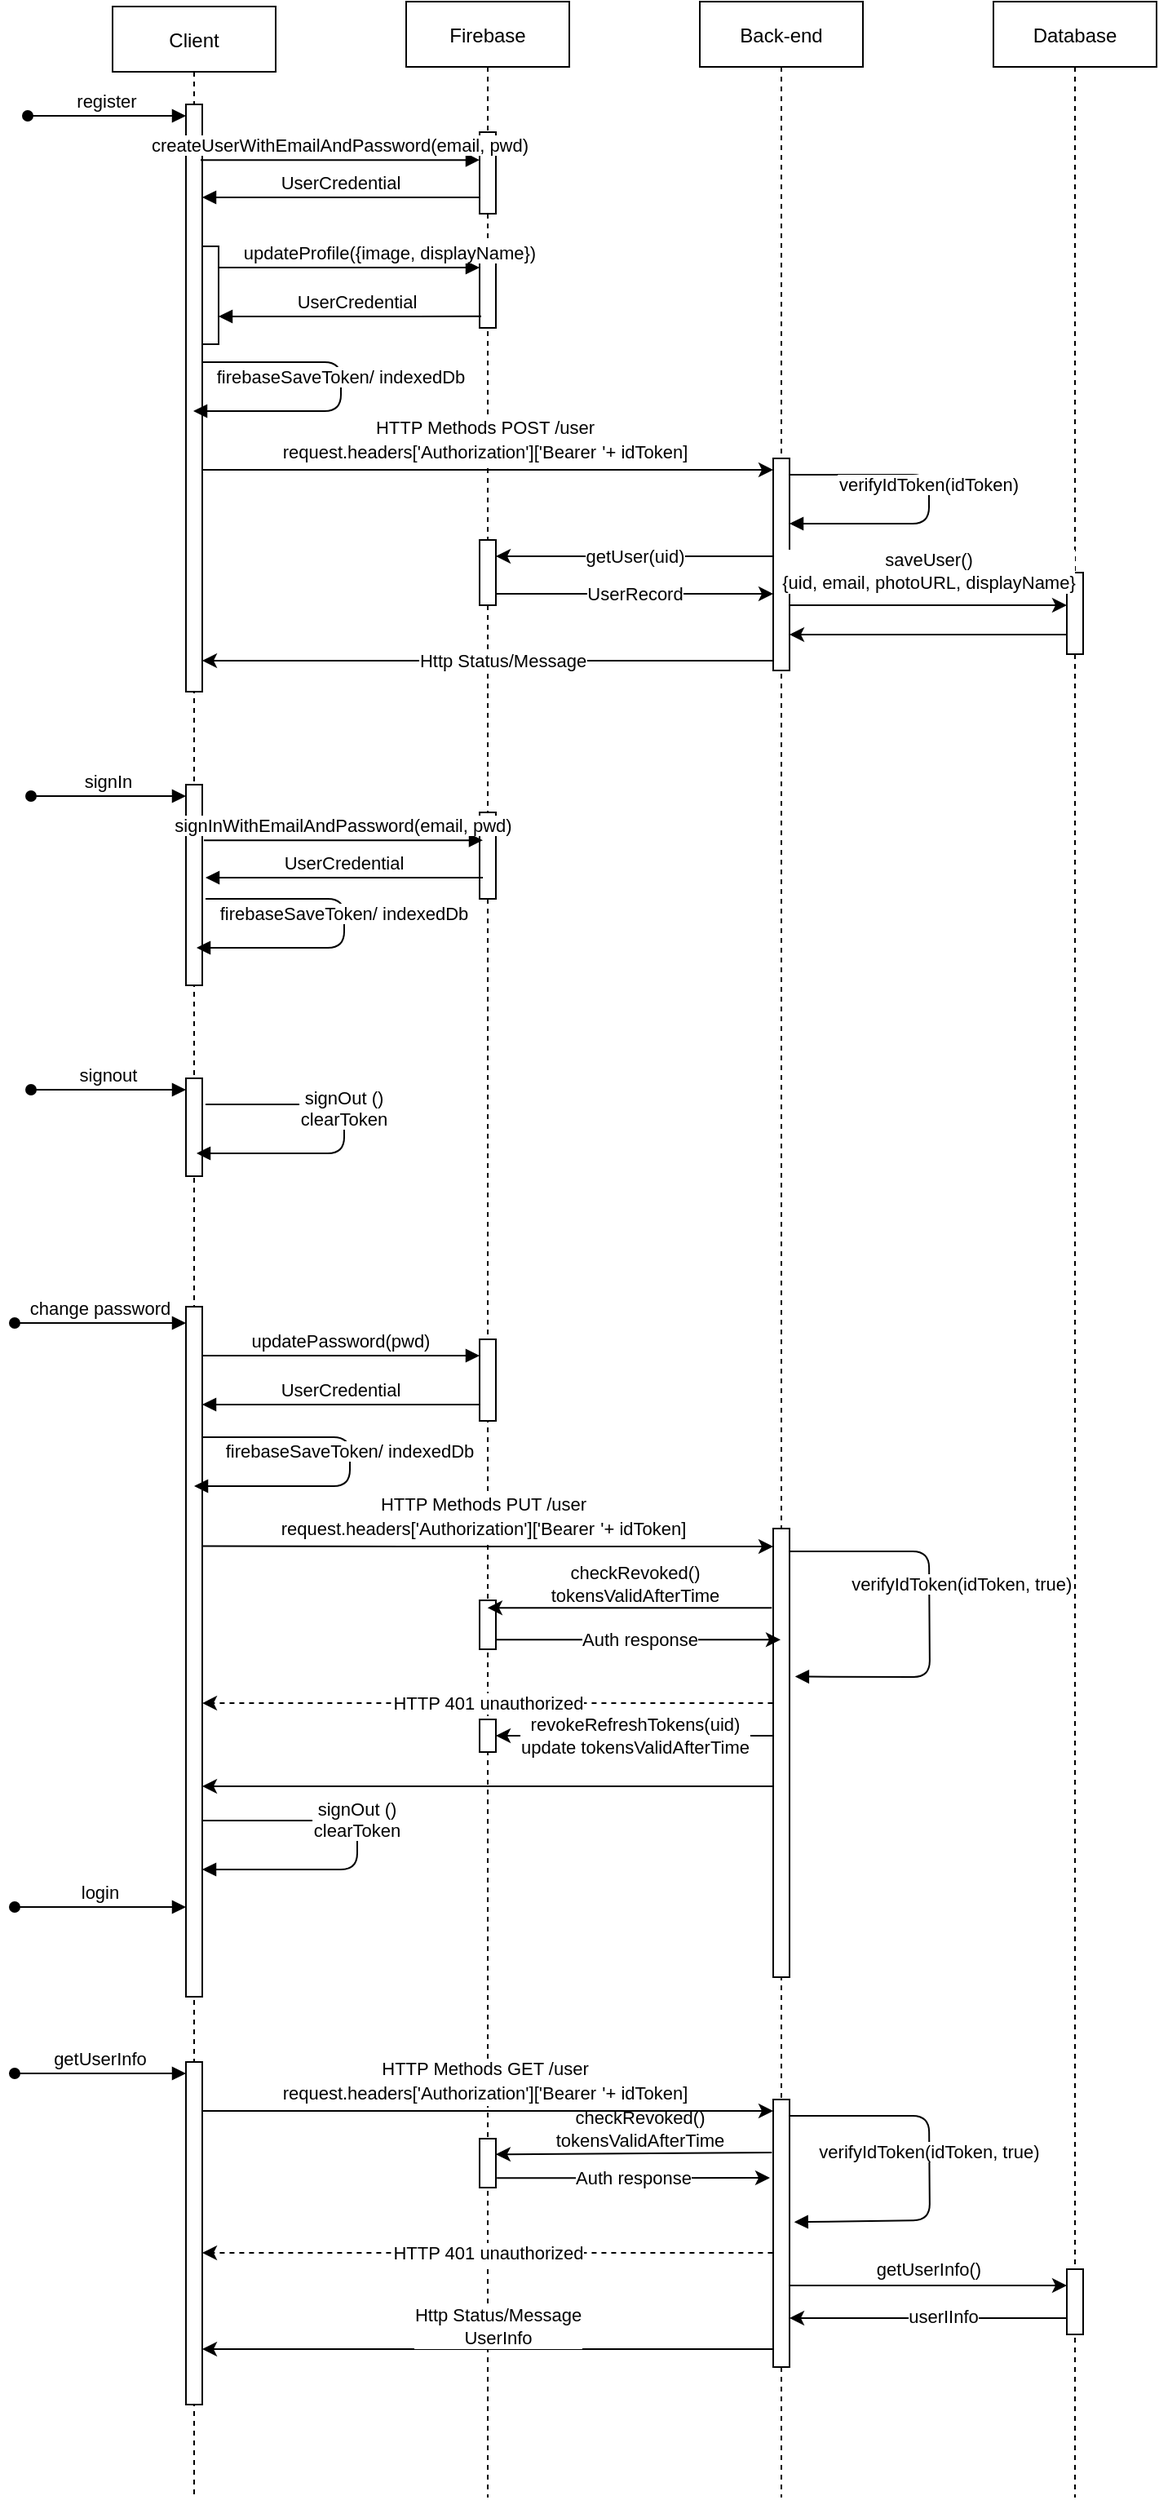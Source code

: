 <mxfile version="13.8.8" type="github">
  <diagram id="kgpKYQtTHZ0yAKxKKP6v" name="Page-1">
    <mxGraphModel dx="813" dy="435" grid="1" gridSize="10" guides="1" tooltips="1" connect="1" arrows="1" fold="1" page="1" pageScale="1" pageWidth="850" pageHeight="1100" math="0" shadow="0">
      <root>
        <mxCell id="0" />
        <mxCell id="1" parent="0" />
        <mxCell id="3nuBFxr9cyL0pnOWT2aG-1" value="Client" style="shape=umlLifeline;perimeter=lifelinePerimeter;container=1;collapsible=0;recursiveResize=0;rounded=0;shadow=0;strokeWidth=1;" parent="1" vertex="1">
          <mxGeometry x="120" y="83" width="100" height="1527" as="geometry" />
        </mxCell>
        <mxCell id="ozkosLKGaaoJHy-yNGnJ-19" value="" style="points=[];perimeter=orthogonalPerimeter;rounded=0;shadow=0;strokeWidth=1;" vertex="1" parent="3nuBFxr9cyL0pnOWT2aG-1">
          <mxGeometry x="45" y="60" width="10" height="360" as="geometry" />
        </mxCell>
        <mxCell id="ozkosLKGaaoJHy-yNGnJ-24" value="firebaseSaveToken/ indexedDb" style="verticalAlign=bottom;endArrow=block;shadow=0;strokeWidth=1;" edge="1" parent="3nuBFxr9cyL0pnOWT2aG-1">
          <mxGeometry relative="1" as="geometry">
            <mxPoint x="55" y="218" as="sourcePoint" />
            <mxPoint x="49.5" y="248" as="targetPoint" />
            <Array as="points">
              <mxPoint x="140" y="218" />
              <mxPoint x="140" y="248" />
            </Array>
          </mxGeometry>
        </mxCell>
        <mxCell id="ozkosLKGaaoJHy-yNGnJ-61" value="" style="points=[];perimeter=orthogonalPerimeter;rounded=0;shadow=0;strokeWidth=1;" vertex="1" parent="3nuBFxr9cyL0pnOWT2aG-1">
          <mxGeometry x="45" y="477" width="10" height="123" as="geometry" />
        </mxCell>
        <mxCell id="ozkosLKGaaoJHy-yNGnJ-106" value="" style="points=[];perimeter=orthogonalPerimeter;rounded=0;shadow=0;strokeWidth=1;" vertex="1" parent="3nuBFxr9cyL0pnOWT2aG-1">
          <mxGeometry x="45" y="797" width="10" height="423" as="geometry" />
        </mxCell>
        <mxCell id="ozkosLKGaaoJHy-yNGnJ-119" value="signOut ()&#xa;clearToken" style="verticalAlign=bottom;endArrow=block;shadow=0;strokeWidth=1;" edge="1" parent="3nuBFxr9cyL0pnOWT2aG-1" source="ozkosLKGaaoJHy-yNGnJ-106" target="ozkosLKGaaoJHy-yNGnJ-106">
          <mxGeometry relative="1" as="geometry">
            <mxPoint x="65" y="1112" as="sourcePoint" />
            <mxPoint x="59.5" y="1142" as="targetPoint" />
            <Array as="points">
              <mxPoint x="150" y="1112" />
              <mxPoint x="150" y="1142" />
            </Array>
          </mxGeometry>
        </mxCell>
        <mxCell id="ozkosLKGaaoJHy-yNGnJ-143" value="" style="points=[];perimeter=orthogonalPerimeter;rounded=0;shadow=0;strokeWidth=1;" vertex="1" parent="3nuBFxr9cyL0pnOWT2aG-1">
          <mxGeometry x="45" y="1260" width="10" height="210" as="geometry" />
        </mxCell>
        <mxCell id="3nuBFxr9cyL0pnOWT2aG-5" value="Firebase" style="shape=umlLifeline;perimeter=lifelinePerimeter;container=1;collapsible=0;recursiveResize=0;rounded=0;shadow=0;strokeWidth=1;" parent="1" vertex="1">
          <mxGeometry x="300" y="80" width="100" height="1530" as="geometry" />
        </mxCell>
        <mxCell id="ozkosLKGaaoJHy-yNGnJ-22" value="" style="points=[];perimeter=orthogonalPerimeter;rounded=0;shadow=0;strokeWidth=1;" vertex="1" parent="3nuBFxr9cyL0pnOWT2aG-5">
          <mxGeometry x="45" y="80" width="10" height="50" as="geometry" />
        </mxCell>
        <mxCell id="ozkosLKGaaoJHy-yNGnJ-35" value="" style="points=[];perimeter=orthogonalPerimeter;rounded=0;shadow=0;strokeWidth=1;" vertex="1" parent="3nuBFxr9cyL0pnOWT2aG-5">
          <mxGeometry x="45" y="330" width="10" height="40" as="geometry" />
        </mxCell>
        <mxCell id="ozkosLKGaaoJHy-yNGnJ-80" value="" style="points=[];perimeter=orthogonalPerimeter;rounded=0;shadow=0;strokeWidth=1;" vertex="1" parent="3nuBFxr9cyL0pnOWT2aG-5">
          <mxGeometry x="45" y="160" width="10" height="40" as="geometry" />
        </mxCell>
        <mxCell id="ozkosLKGaaoJHy-yNGnJ-114" value="" style="points=[];perimeter=orthogonalPerimeter;rounded=0;shadow=0;strokeWidth=1;" vertex="1" parent="3nuBFxr9cyL0pnOWT2aG-5">
          <mxGeometry x="45" y="980" width="10" height="30" as="geometry" />
        </mxCell>
        <mxCell id="ozkosLKGaaoJHy-yNGnJ-145" value="" style="points=[];perimeter=orthogonalPerimeter;rounded=0;shadow=0;strokeWidth=1;" vertex="1" parent="3nuBFxr9cyL0pnOWT2aG-5">
          <mxGeometry x="45" y="1310" width="10" height="30" as="geometry" />
        </mxCell>
        <mxCell id="ozkosLKGaaoJHy-yNGnJ-146" value="checkRevoked()&lt;br&gt;tokensValidAfterTime" style="endArrow=classic;html=1;exitX=-0.086;exitY=0.212;exitDx=0;exitDy=0;exitPerimeter=0;" edge="1" parent="3nuBFxr9cyL0pnOWT2aG-5">
          <mxGeometry x="-0.034" y="-15" width="50" height="50" relative="1" as="geometry">
            <mxPoint x="224.14" y="1318.56" as="sourcePoint" />
            <mxPoint x="54.929" y="1319.625" as="targetPoint" />
            <mxPoint as="offset" />
          </mxGeometry>
        </mxCell>
        <mxCell id="ozkosLKGaaoJHy-yNGnJ-1" value="Back-end" style="shape=umlLifeline;perimeter=lifelinePerimeter;container=1;collapsible=0;recursiveResize=0;rounded=0;shadow=0;strokeWidth=1;" vertex="1" parent="1">
          <mxGeometry x="480" y="80" width="100" height="1530" as="geometry" />
        </mxCell>
        <mxCell id="ozkosLKGaaoJHy-yNGnJ-26" value="" style="points=[];perimeter=orthogonalPerimeter;rounded=0;shadow=0;strokeWidth=1;" vertex="1" parent="ozkosLKGaaoJHy-yNGnJ-1">
          <mxGeometry x="45" y="280" width="10" height="130" as="geometry" />
        </mxCell>
        <mxCell id="ozkosLKGaaoJHy-yNGnJ-32" value="verifyIdToken(idToken)" style="verticalAlign=bottom;endArrow=block;shadow=0;strokeWidth=1;" edge="1" parent="ozkosLKGaaoJHy-yNGnJ-1" source="ozkosLKGaaoJHy-yNGnJ-26" target="ozkosLKGaaoJHy-yNGnJ-26">
          <mxGeometry relative="1" as="geometry">
            <mxPoint x="55.5" y="290" as="sourcePoint" />
            <mxPoint x="50" y="320" as="targetPoint" />
            <Array as="points">
              <mxPoint x="140.5" y="290" />
              <mxPoint x="140.5" y="320" />
            </Array>
          </mxGeometry>
        </mxCell>
        <mxCell id="ozkosLKGaaoJHy-yNGnJ-91" value="" style="points=[];perimeter=orthogonalPerimeter;rounded=0;shadow=0;strokeWidth=1;" vertex="1" parent="ozkosLKGaaoJHy-yNGnJ-1">
          <mxGeometry x="45" y="936" width="10" height="275" as="geometry" />
        </mxCell>
        <mxCell id="ozkosLKGaaoJHy-yNGnJ-92" value="verifyIdToken(idToken, true)" style="verticalAlign=bottom;endArrow=block;shadow=0;strokeWidth=1;entryX=1.343;entryY=0.33;entryDx=0;entryDy=0;entryPerimeter=0;" edge="1" source="ozkosLKGaaoJHy-yNGnJ-91" target="ozkosLKGaaoJHy-yNGnJ-91" parent="ozkosLKGaaoJHy-yNGnJ-1">
          <mxGeometry x="-0.149" y="-22" relative="1" as="geometry">
            <mxPoint x="-424.5" y="870" as="sourcePoint" />
            <mxPoint x="-430" y="900" as="targetPoint" />
            <Array as="points">
              <mxPoint x="140.5" y="950" />
              <mxPoint x="141" y="1027" />
            </Array>
            <mxPoint x="42" y="10" as="offset" />
          </mxGeometry>
        </mxCell>
        <mxCell id="ozkosLKGaaoJHy-yNGnJ-5" value="Database" style="shape=umlLifeline;perimeter=lifelinePerimeter;container=1;collapsible=0;recursiveResize=0;rounded=0;shadow=0;strokeWidth=1;" vertex="1" parent="1">
          <mxGeometry x="660" y="80" width="100" height="1530" as="geometry" />
        </mxCell>
        <mxCell id="ozkosLKGaaoJHy-yNGnJ-34" value="" style="points=[];perimeter=orthogonalPerimeter;rounded=0;shadow=0;strokeWidth=1;" vertex="1" parent="ozkosLKGaaoJHy-yNGnJ-5">
          <mxGeometry x="45" y="350" width="10" height="50" as="geometry" />
        </mxCell>
        <mxCell id="ozkosLKGaaoJHy-yNGnJ-135" value="" style="points=[];perimeter=orthogonalPerimeter;rounded=0;shadow=0;strokeWidth=1;" vertex="1" parent="ozkosLKGaaoJHy-yNGnJ-5">
          <mxGeometry x="45" y="1390" width="10" height="40" as="geometry" />
        </mxCell>
        <mxCell id="ozkosLKGaaoJHy-yNGnJ-20" value="register" style="verticalAlign=bottom;startArrow=oval;endArrow=block;shadow=0;strokeWidth=1;" edge="1" parent="1" target="ozkosLKGaaoJHy-yNGnJ-19">
          <mxGeometry relative="1" as="geometry">
            <mxPoint x="68" y="150" as="sourcePoint" />
            <mxPoint x="166" y="149.95" as="targetPoint" />
            <Array as="points" />
          </mxGeometry>
        </mxCell>
        <mxCell id="ozkosLKGaaoJHy-yNGnJ-21" value="createUserWithEmailAndPassword(email, pwd)" style="verticalAlign=bottom;endArrow=block;shadow=0;strokeWidth=1;exitX=0.9;exitY=0.211;exitDx=0;exitDy=0;exitPerimeter=0;" edge="1" parent="1">
          <mxGeometry relative="1" as="geometry">
            <mxPoint x="174" y="177.08" as="sourcePoint" />
            <mxPoint x="345" y="177.08" as="targetPoint" />
          </mxGeometry>
        </mxCell>
        <mxCell id="ozkosLKGaaoJHy-yNGnJ-23" value="UserCredential" style="verticalAlign=bottom;endArrow=block;shadow=0;strokeWidth=1;" edge="1" parent="1">
          <mxGeometry relative="1" as="geometry">
            <mxPoint x="345" y="200" as="sourcePoint" />
            <mxPoint x="175" y="200" as="targetPoint" />
            <Array as="points">
              <mxPoint x="290" y="200" />
            </Array>
            <mxPoint as="offset" />
          </mxGeometry>
        </mxCell>
        <mxCell id="ozkosLKGaaoJHy-yNGnJ-25" value="HTTP Methods POST /user&lt;br&gt;request.headers[&#39;Authorization&#39;][&#39;Bearer&lt;span style=&quot;background-color: transparent ; font-family: inherit ; font-style: inherit ; font-weight: inherit ; font-size: 13px ; text-align: left&quot;&gt;&amp;nbsp;&lt;/span&gt;&#39;+ idToken]" style="endArrow=classic;html=1;" edge="1" parent="1">
          <mxGeometry x="-0.014" y="18" width="50" height="50" relative="1" as="geometry">
            <mxPoint x="175" y="367" as="sourcePoint" />
            <mxPoint x="525" y="367" as="targetPoint" />
            <mxPoint as="offset" />
          </mxGeometry>
        </mxCell>
        <mxCell id="ozkosLKGaaoJHy-yNGnJ-29" value="updateProfile({image, displayName})" style="verticalAlign=bottom;endArrow=block;shadow=0;strokeWidth=1;" edge="1" parent="1">
          <mxGeometry x="0.312" relative="1" as="geometry">
            <mxPoint x="185" y="243" as="sourcePoint" />
            <mxPoint x="345" y="243" as="targetPoint" />
            <Array as="points">
              <mxPoint x="280" y="243" />
            </Array>
            <mxPoint as="offset" />
          </mxGeometry>
        </mxCell>
        <mxCell id="ozkosLKGaaoJHy-yNGnJ-30" value="UserCredential" style="verticalAlign=bottom;endArrow=block;shadow=0;strokeWidth=1;" edge="1" parent="1">
          <mxGeometry x="-0.056" relative="1" as="geometry">
            <mxPoint x="346" y="272.92" as="sourcePoint" />
            <mxPoint x="185" y="273" as="targetPoint" />
            <Array as="points">
              <mxPoint x="270" y="273" />
            </Array>
            <mxPoint as="offset" />
          </mxGeometry>
        </mxCell>
        <mxCell id="ozkosLKGaaoJHy-yNGnJ-36" value="getUser(uid)" style="endArrow=classic;html=1;" edge="1" parent="1" source="ozkosLKGaaoJHy-yNGnJ-26" target="ozkosLKGaaoJHy-yNGnJ-35">
          <mxGeometry width="50" height="50" relative="1" as="geometry">
            <mxPoint x="380" y="580" as="sourcePoint" />
            <mxPoint x="430" y="530" as="targetPoint" />
            <Array as="points">
              <mxPoint x="440" y="420" />
            </Array>
          </mxGeometry>
        </mxCell>
        <mxCell id="ozkosLKGaaoJHy-yNGnJ-37" value="UserRecord" style="endArrow=classic;html=1;" edge="1" parent="1">
          <mxGeometry width="50" height="50" relative="1" as="geometry">
            <mxPoint x="355" y="443" as="sourcePoint" />
            <mxPoint x="525" y="443" as="targetPoint" />
          </mxGeometry>
        </mxCell>
        <mxCell id="ozkosLKGaaoJHy-yNGnJ-38" value="" style="endArrow=classic;html=1;" edge="1" parent="1">
          <mxGeometry width="50" height="50" relative="1" as="geometry">
            <mxPoint x="705" y="468" as="sourcePoint" />
            <mxPoint x="535" y="468" as="targetPoint" />
          </mxGeometry>
        </mxCell>
        <mxCell id="ozkosLKGaaoJHy-yNGnJ-39" value="" style="endArrow=classic;html=1;" edge="1" parent="1">
          <mxGeometry width="50" height="50" relative="1" as="geometry">
            <mxPoint x="525" y="484" as="sourcePoint" />
            <mxPoint x="175" y="484" as="targetPoint" />
          </mxGeometry>
        </mxCell>
        <mxCell id="ozkosLKGaaoJHy-yNGnJ-120" value="Http Status/Message" style="edgeLabel;html=1;align=center;verticalAlign=middle;resizable=0;points=[];" vertex="1" connectable="0" parent="ozkosLKGaaoJHy-yNGnJ-39">
          <mxGeometry x="-0.051" relative="1" as="geometry">
            <mxPoint as="offset" />
          </mxGeometry>
        </mxCell>
        <mxCell id="ozkosLKGaaoJHy-yNGnJ-40" value="" style="points=[];perimeter=orthogonalPerimeter;rounded=0;shadow=0;strokeWidth=1;" vertex="1" parent="1">
          <mxGeometry x="175" y="230" width="10" height="60" as="geometry" />
        </mxCell>
        <mxCell id="ozkosLKGaaoJHy-yNGnJ-33" value="saveUser()&lt;br&gt;{uid, email, photoURL, displayName}" style="endArrow=classic;html=1;" edge="1" parent="1">
          <mxGeometry y="21" width="50" height="50" relative="1" as="geometry">
            <mxPoint x="535" y="450" as="sourcePoint" />
            <mxPoint x="705" y="450" as="targetPoint" />
            <mxPoint as="offset" />
          </mxGeometry>
        </mxCell>
        <mxCell id="ozkosLKGaaoJHy-yNGnJ-62" value="firebaseSaveToken/ indexedDb" style="verticalAlign=bottom;endArrow=block;shadow=0;strokeWidth=1;" edge="1" parent="1">
          <mxGeometry relative="1" as="geometry">
            <mxPoint x="177" y="630" as="sourcePoint" />
            <mxPoint x="171.5" y="660" as="targetPoint" />
            <Array as="points">
              <mxPoint x="262" y="630" />
              <mxPoint x="262" y="660" />
            </Array>
          </mxGeometry>
        </mxCell>
        <mxCell id="ozkosLKGaaoJHy-yNGnJ-63" value="" style="points=[];perimeter=orthogonalPerimeter;rounded=0;shadow=0;strokeWidth=1;" vertex="1" parent="1">
          <mxGeometry x="345" y="577" width="10" height="53" as="geometry" />
        </mxCell>
        <mxCell id="ozkosLKGaaoJHy-yNGnJ-68" value="signIn" style="verticalAlign=bottom;startArrow=oval;endArrow=block;shadow=0;strokeWidth=1;" edge="1" target="ozkosLKGaaoJHy-yNGnJ-61" parent="1">
          <mxGeometry relative="1" as="geometry">
            <mxPoint x="70" y="567" as="sourcePoint" />
            <mxPoint x="168" y="566.95" as="targetPoint" />
            <Array as="points" />
          </mxGeometry>
        </mxCell>
        <mxCell id="ozkosLKGaaoJHy-yNGnJ-69" value="signInWithEmailAndPassword(email, pwd)" style="verticalAlign=bottom;endArrow=block;shadow=0;strokeWidth=1;exitX=0.9;exitY=0.211;exitDx=0;exitDy=0;exitPerimeter=0;" edge="1" parent="1">
          <mxGeometry relative="1" as="geometry">
            <mxPoint x="176" y="594.08" as="sourcePoint" />
            <mxPoint x="347" y="594.08" as="targetPoint" />
          </mxGeometry>
        </mxCell>
        <mxCell id="ozkosLKGaaoJHy-yNGnJ-70" value="UserCredential" style="verticalAlign=bottom;endArrow=block;shadow=0;strokeWidth=1;" edge="1" parent="1">
          <mxGeometry relative="1" as="geometry">
            <mxPoint x="347" y="617" as="sourcePoint" />
            <mxPoint x="177" y="617" as="targetPoint" />
            <Array as="points">
              <mxPoint x="292" y="617" />
            </Array>
            <mxPoint as="offset" />
          </mxGeometry>
        </mxCell>
        <mxCell id="ozkosLKGaaoJHy-yNGnJ-81" value="" style="points=[];perimeter=orthogonalPerimeter;rounded=0;shadow=0;strokeWidth=1;" vertex="1" parent="1">
          <mxGeometry x="165" y="740" width="10" height="60" as="geometry" />
        </mxCell>
        <mxCell id="ozkosLKGaaoJHy-yNGnJ-82" value="signOut ()&#xa;clearToken" style="verticalAlign=bottom;endArrow=block;shadow=0;strokeWidth=1;" edge="1" parent="1">
          <mxGeometry relative="1" as="geometry">
            <mxPoint x="177" y="756" as="sourcePoint" />
            <mxPoint x="171.5" y="786" as="targetPoint" />
            <Array as="points">
              <mxPoint x="262" y="756" />
              <mxPoint x="262" y="786" />
            </Array>
          </mxGeometry>
        </mxCell>
        <mxCell id="ozkosLKGaaoJHy-yNGnJ-84" value="signout" style="verticalAlign=bottom;startArrow=oval;endArrow=block;shadow=0;strokeWidth=1;" edge="1" target="ozkosLKGaaoJHy-yNGnJ-81" parent="1">
          <mxGeometry relative="1" as="geometry">
            <mxPoint x="70" y="747" as="sourcePoint" />
            <mxPoint x="168" y="746.95" as="targetPoint" />
            <Array as="points" />
          </mxGeometry>
        </mxCell>
        <mxCell id="ozkosLKGaaoJHy-yNGnJ-88" value="" style="points=[];perimeter=orthogonalPerimeter;rounded=0;shadow=0;strokeWidth=1;" vertex="1" parent="1">
          <mxGeometry x="345" y="900" width="10" height="50" as="geometry" />
        </mxCell>
        <mxCell id="ozkosLKGaaoJHy-yNGnJ-89" value="" style="points=[];perimeter=orthogonalPerimeter;rounded=0;shadow=0;strokeWidth=1;" vertex="1" parent="1">
          <mxGeometry x="345" y="1133" width="10" height="20" as="geometry" />
        </mxCell>
        <mxCell id="ozkosLKGaaoJHy-yNGnJ-94" value="change password" style="verticalAlign=bottom;startArrow=oval;endArrow=block;shadow=0;strokeWidth=1;" edge="1" parent="1" target="ozkosLKGaaoJHy-yNGnJ-106">
          <mxGeometry relative="1" as="geometry">
            <mxPoint x="60" y="890" as="sourcePoint" />
            <mxPoint x="169.5" y="890" as="targetPoint" />
            <Array as="points" />
          </mxGeometry>
        </mxCell>
        <mxCell id="ozkosLKGaaoJHy-yNGnJ-95" value="updatePassword(pwd)" style="verticalAlign=bottom;endArrow=block;shadow=0;strokeWidth=1;" edge="1" parent="1" target="ozkosLKGaaoJHy-yNGnJ-88">
          <mxGeometry relative="1" as="geometry">
            <mxPoint x="175" y="910" as="sourcePoint" />
            <mxPoint x="337" y="910" as="targetPoint" />
          </mxGeometry>
        </mxCell>
        <mxCell id="ozkosLKGaaoJHy-yNGnJ-96" value="UserCredential" style="verticalAlign=bottom;endArrow=block;shadow=0;strokeWidth=1;" edge="1" parent="1" source="ozkosLKGaaoJHy-yNGnJ-88" target="ozkosLKGaaoJHy-yNGnJ-106">
          <mxGeometry relative="1" as="geometry">
            <mxPoint x="337" y="940" as="sourcePoint" />
            <mxPoint x="167" y="940" as="targetPoint" />
            <Array as="points">
              <mxPoint x="282" y="940" />
            </Array>
            <mxPoint as="offset" />
          </mxGeometry>
        </mxCell>
        <mxCell id="ozkosLKGaaoJHy-yNGnJ-97" value="HTTP Methods PUT /user&lt;br&gt;request.headers[&#39;Authorization&#39;][&#39;Bearer&lt;span style=&quot;background-color: transparent ; font-family: inherit ; font-style: inherit ; font-weight: inherit ; font-size: 13px ; text-align: left&quot;&gt;&amp;nbsp;&lt;/span&gt;&#39;+ idToken]" style="endArrow=classic;html=1;" edge="1" parent="1">
          <mxGeometry x="-0.014" y="18" width="50" height="50" relative="1" as="geometry">
            <mxPoint x="175" y="1026.72" as="sourcePoint" />
            <mxPoint x="525" y="1027" as="targetPoint" />
            <Array as="points">
              <mxPoint x="310" y="1027" />
            </Array>
            <mxPoint as="offset" />
          </mxGeometry>
        </mxCell>
        <mxCell id="ozkosLKGaaoJHy-yNGnJ-100" value="revokeRefreshTokens(uid)&lt;br&gt;update tokensValidAfterTime" style="endArrow=classic;html=1;" edge="1" target="ozkosLKGaaoJHy-yNGnJ-89" parent="1">
          <mxGeometry width="50" height="50" relative="1" as="geometry">
            <mxPoint x="525" y="1143" as="sourcePoint" />
            <mxPoint x="430" y="1253" as="targetPoint" />
            <Array as="points">
              <mxPoint x="440" y="1143" />
            </Array>
          </mxGeometry>
        </mxCell>
        <mxCell id="ozkosLKGaaoJHy-yNGnJ-107" value="firebaseSaveToken/ indexedDb" style="verticalAlign=bottom;endArrow=block;shadow=0;strokeWidth=1;" edge="1" parent="1" source="ozkosLKGaaoJHy-yNGnJ-106">
          <mxGeometry relative="1" as="geometry">
            <mxPoint x="180.5" y="960" as="sourcePoint" />
            <mxPoint x="170" y="990" as="targetPoint" />
            <Array as="points">
              <mxPoint x="265.5" y="960" />
              <mxPoint x="265.5" y="990" />
            </Array>
          </mxGeometry>
        </mxCell>
        <mxCell id="ozkosLKGaaoJHy-yNGnJ-111" value="HTTP 401 unauthorized" style="endArrow=classic;html=1;exitX=-0.029;exitY=0.477;exitDx=0;exitDy=0;exitPerimeter=0;dashed=1;" edge="1" parent="1">
          <mxGeometry width="50" height="50" relative="1" as="geometry">
            <mxPoint x="524.71" y="1123.01" as="sourcePoint" />
            <mxPoint x="175" y="1123.01" as="targetPoint" />
          </mxGeometry>
        </mxCell>
        <mxCell id="ozkosLKGaaoJHy-yNGnJ-112" value="" style="endArrow=classic;html=1;" edge="1" parent="1">
          <mxGeometry width="50" height="50" relative="1" as="geometry">
            <mxPoint x="525" y="1174" as="sourcePoint" />
            <mxPoint x="175" y="1174" as="targetPoint" />
          </mxGeometry>
        </mxCell>
        <mxCell id="ozkosLKGaaoJHy-yNGnJ-113" value="checkRevoked()&lt;br&gt;tokensValidAfterTime" style="endArrow=classic;html=1;exitX=-0.086;exitY=0.195;exitDx=0;exitDy=0;exitPerimeter=0;" edge="1" parent="1">
          <mxGeometry x="-0.034" y="-15" width="50" height="50" relative="1" as="geometry">
            <mxPoint x="524.14" y="1064.625" as="sourcePoint" />
            <mxPoint x="349.929" y="1064.625" as="targetPoint" />
            <mxPoint as="offset" />
          </mxGeometry>
        </mxCell>
        <mxCell id="ozkosLKGaaoJHy-yNGnJ-115" value="Auth response" style="endArrow=classic;html=1;exitX=1;exitY=0.738;exitDx=0;exitDy=0;exitPerimeter=0;" edge="1" parent="1">
          <mxGeometry width="50" height="50" relative="1" as="geometry">
            <mxPoint x="355" y="1084.14" as="sourcePoint" />
            <mxPoint x="529.5" y="1084.14" as="targetPoint" />
          </mxGeometry>
        </mxCell>
        <mxCell id="ozkosLKGaaoJHy-yNGnJ-118" value="login" style="verticalAlign=bottom;startArrow=oval;endArrow=block;shadow=0;strokeWidth=1;" edge="1" parent="1">
          <mxGeometry relative="1" as="geometry">
            <mxPoint x="60" y="1248" as="sourcePoint" />
            <mxPoint x="165" y="1248" as="targetPoint" />
            <Array as="points" />
          </mxGeometry>
        </mxCell>
        <mxCell id="ozkosLKGaaoJHy-yNGnJ-133" value="" style="points=[];perimeter=orthogonalPerimeter;rounded=0;shadow=0;strokeWidth=1;" vertex="1" parent="1">
          <mxGeometry x="525" y="1366" width="10" height="164" as="geometry" />
        </mxCell>
        <mxCell id="ozkosLKGaaoJHy-yNGnJ-134" value="verifyIdToken(idToken, true)" style="verticalAlign=bottom;endArrow=block;shadow=0;strokeWidth=1;entryX=1.286;entryY=0.458;entryDx=0;entryDy=0;entryPerimeter=0;" edge="1" source="ozkosLKGaaoJHy-yNGnJ-133" target="ozkosLKGaaoJHy-yNGnJ-133" parent="1">
          <mxGeometry relative="1" as="geometry">
            <mxPoint x="55.5" y="1296" as="sourcePoint" />
            <mxPoint x="50" y="1326" as="targetPoint" />
            <Array as="points">
              <mxPoint x="620.5" y="1376" />
              <mxPoint x="621" y="1440" />
            </Array>
          </mxGeometry>
        </mxCell>
        <mxCell id="ozkosLKGaaoJHy-yNGnJ-136" value="HTTP Methods GET /user&lt;br&gt;request.headers[&#39;Authorization&#39;][&#39;Bearer&lt;span style=&quot;background-color: transparent ; font-family: inherit ; font-style: inherit ; font-weight: inherit ; font-size: 13px ; text-align: left&quot;&gt;&amp;nbsp;&lt;/span&gt;&#39;+ idToken]" style="endArrow=classic;html=1;" edge="1" parent="1">
          <mxGeometry x="-0.014" y="18" width="50" height="50" relative="1" as="geometry">
            <mxPoint x="175" y="1373" as="sourcePoint" />
            <mxPoint x="525" y="1373" as="targetPoint" />
            <mxPoint as="offset" />
          </mxGeometry>
        </mxCell>
        <mxCell id="ozkosLKGaaoJHy-yNGnJ-139" value="" style="endArrow=classic;html=1;" edge="1" parent="1">
          <mxGeometry width="50" height="50" relative="1" as="geometry">
            <mxPoint x="705" y="1500" as="sourcePoint" />
            <mxPoint x="535" y="1500" as="targetPoint" />
          </mxGeometry>
        </mxCell>
        <mxCell id="ozkosLKGaaoJHy-yNGnJ-149" value="userIInfo" style="edgeLabel;html=1;align=center;verticalAlign=middle;resizable=0;points=[];" vertex="1" connectable="0" parent="ozkosLKGaaoJHy-yNGnJ-139">
          <mxGeometry x="-0.102" y="-1" relative="1" as="geometry">
            <mxPoint as="offset" />
          </mxGeometry>
        </mxCell>
        <mxCell id="ozkosLKGaaoJHy-yNGnJ-140" value="" style="endArrow=classic;html=1;" edge="1" parent="1">
          <mxGeometry width="50" height="50" relative="1" as="geometry">
            <mxPoint x="525" y="1519" as="sourcePoint" />
            <mxPoint x="175" y="1519" as="targetPoint" />
          </mxGeometry>
        </mxCell>
        <mxCell id="ozkosLKGaaoJHy-yNGnJ-141" value="Http Status/Message&lt;br&gt;UserInfo" style="edgeLabel;html=1;align=center;verticalAlign=middle;resizable=0;points=[];" vertex="1" connectable="0" parent="ozkosLKGaaoJHy-yNGnJ-140">
          <mxGeometry x="-0.051" relative="1" as="geometry">
            <mxPoint x="-3.71" y="-14" as="offset" />
          </mxGeometry>
        </mxCell>
        <mxCell id="ozkosLKGaaoJHy-yNGnJ-142" value="getUserInfo()" style="endArrow=classic;html=1;" edge="1" parent="1">
          <mxGeometry y="10" width="50" height="50" relative="1" as="geometry">
            <mxPoint x="535" y="1480" as="sourcePoint" />
            <mxPoint x="705" y="1480" as="targetPoint" />
            <mxPoint as="offset" />
          </mxGeometry>
        </mxCell>
        <mxCell id="ozkosLKGaaoJHy-yNGnJ-144" value="getUserInfo" style="verticalAlign=bottom;startArrow=oval;endArrow=block;shadow=0;strokeWidth=1;" edge="1" parent="1">
          <mxGeometry relative="1" as="geometry">
            <mxPoint x="60" y="1350" as="sourcePoint" />
            <mxPoint x="165" y="1350" as="targetPoint" />
            <Array as="points" />
          </mxGeometry>
        </mxCell>
        <mxCell id="ozkosLKGaaoJHy-yNGnJ-147" value="Auth response" style="endArrow=classic;html=1;exitX=1.057;exitY=0.805;exitDx=0;exitDy=0;exitPerimeter=0;" edge="1" parent="1" source="ozkosLKGaaoJHy-yNGnJ-145">
          <mxGeometry width="50" height="50" relative="1" as="geometry">
            <mxPoint x="360" y="1414.14" as="sourcePoint" />
            <mxPoint x="523" y="1414" as="targetPoint" />
          </mxGeometry>
        </mxCell>
        <mxCell id="ozkosLKGaaoJHy-yNGnJ-148" value="HTTP 401 unauthorized" style="endArrow=classic;html=1;exitX=-0.029;exitY=0.477;exitDx=0;exitDy=0;exitPerimeter=0;dashed=1;" edge="1" parent="1">
          <mxGeometry width="50" height="50" relative="1" as="geometry">
            <mxPoint x="524.71" y="1460" as="sourcePoint" />
            <mxPoint x="175.0" y="1460" as="targetPoint" />
          </mxGeometry>
        </mxCell>
      </root>
    </mxGraphModel>
  </diagram>
</mxfile>
